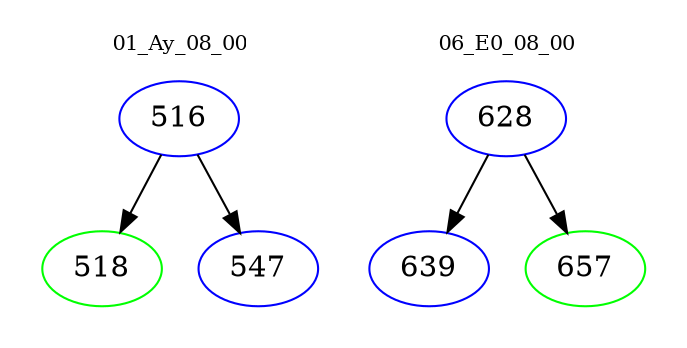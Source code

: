 digraph{
subgraph cluster_0 {
color = white
label = "01_Ay_08_00";
fontsize=10;
T0_516 [label="516", color="blue"]
T0_516 -> T0_518 [color="black"]
T0_518 [label="518", color="green"]
T0_516 -> T0_547 [color="black"]
T0_547 [label="547", color="blue"]
}
subgraph cluster_1 {
color = white
label = "06_E0_08_00";
fontsize=10;
T1_628 [label="628", color="blue"]
T1_628 -> T1_639 [color="black"]
T1_639 [label="639", color="blue"]
T1_628 -> T1_657 [color="black"]
T1_657 [label="657", color="green"]
}
}
